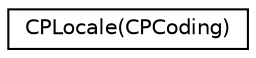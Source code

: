 digraph "Graphical Class Hierarchy"
{
  edge [fontname="Helvetica",fontsize="10",labelfontname="Helvetica",labelfontsize="10"];
  node [fontname="Helvetica",fontsize="10",shape=record];
  rankdir="LR";
  Node1 [label="CPLocale(CPCoding)",height=0.2,width=0.4,color="black", fillcolor="white", style="filled",URL="$category_c_p_locale_07_c_p_coding_08.html"];
}
